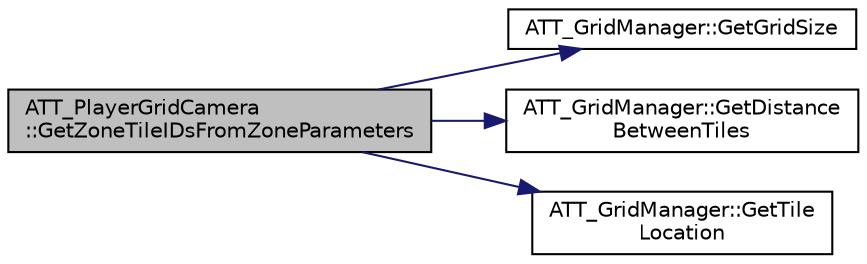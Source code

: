 digraph "ATT_PlayerGridCamera::GetZoneTileIDsFromZoneParameters"
{
 // LATEX_PDF_SIZE
  edge [fontname="Helvetica",fontsize="10",labelfontname="Helvetica",labelfontsize="10"];
  node [fontname="Helvetica",fontsize="10",shape=record];
  rankdir="LR";
  Node37 [label="ATT_PlayerGridCamera\l::GetZoneTileIDsFromZoneParameters",height=0.2,width=0.4,color="black", fillcolor="grey75", style="filled", fontcolor="black",tooltip="Returns all the tiles included in the zone delimited by tileA & tileB (opposing corners of the rectan..."];
  Node37 -> Node38 [color="midnightblue",fontsize="10",style="solid",fontname="Helvetica"];
  Node38 [label="ATT_GridManager::GetGridSize",height=0.2,width=0.4,color="black", fillcolor="white", style="filled",URL="$class_a_t_t___grid_manager.html#ac32858e31de063415fcb5131962d4a59",tooltip="Accessor - Returns the size of the grid in a 2D Vector."];
  Node37 -> Node39 [color="midnightblue",fontsize="10",style="solid",fontname="Helvetica"];
  Node39 [label="ATT_GridManager::GetDistance\lBetweenTiles",height=0.2,width=0.4,color="black", fillcolor="white", style="filled",URL="$class_a_t_t___grid_manager.html#ac48caa79e0a7d2255484da80e5e563d3",tooltip="Accessor - Returns the distance between each tile."];
  Node37 -> Node40 [color="midnightblue",fontsize="10",style="solid",fontname="Helvetica"];
  Node40 [label="ATT_GridManager::GetTile\lLocation",height=0.2,width=0.4,color="black", fillcolor="white", style="filled",URL="$class_a_t_t___grid_manager.html#a8498f5d3bf51947e60b9604cc8a6ae37",tooltip="Accessor - Public accessor for tile locations."];
}
